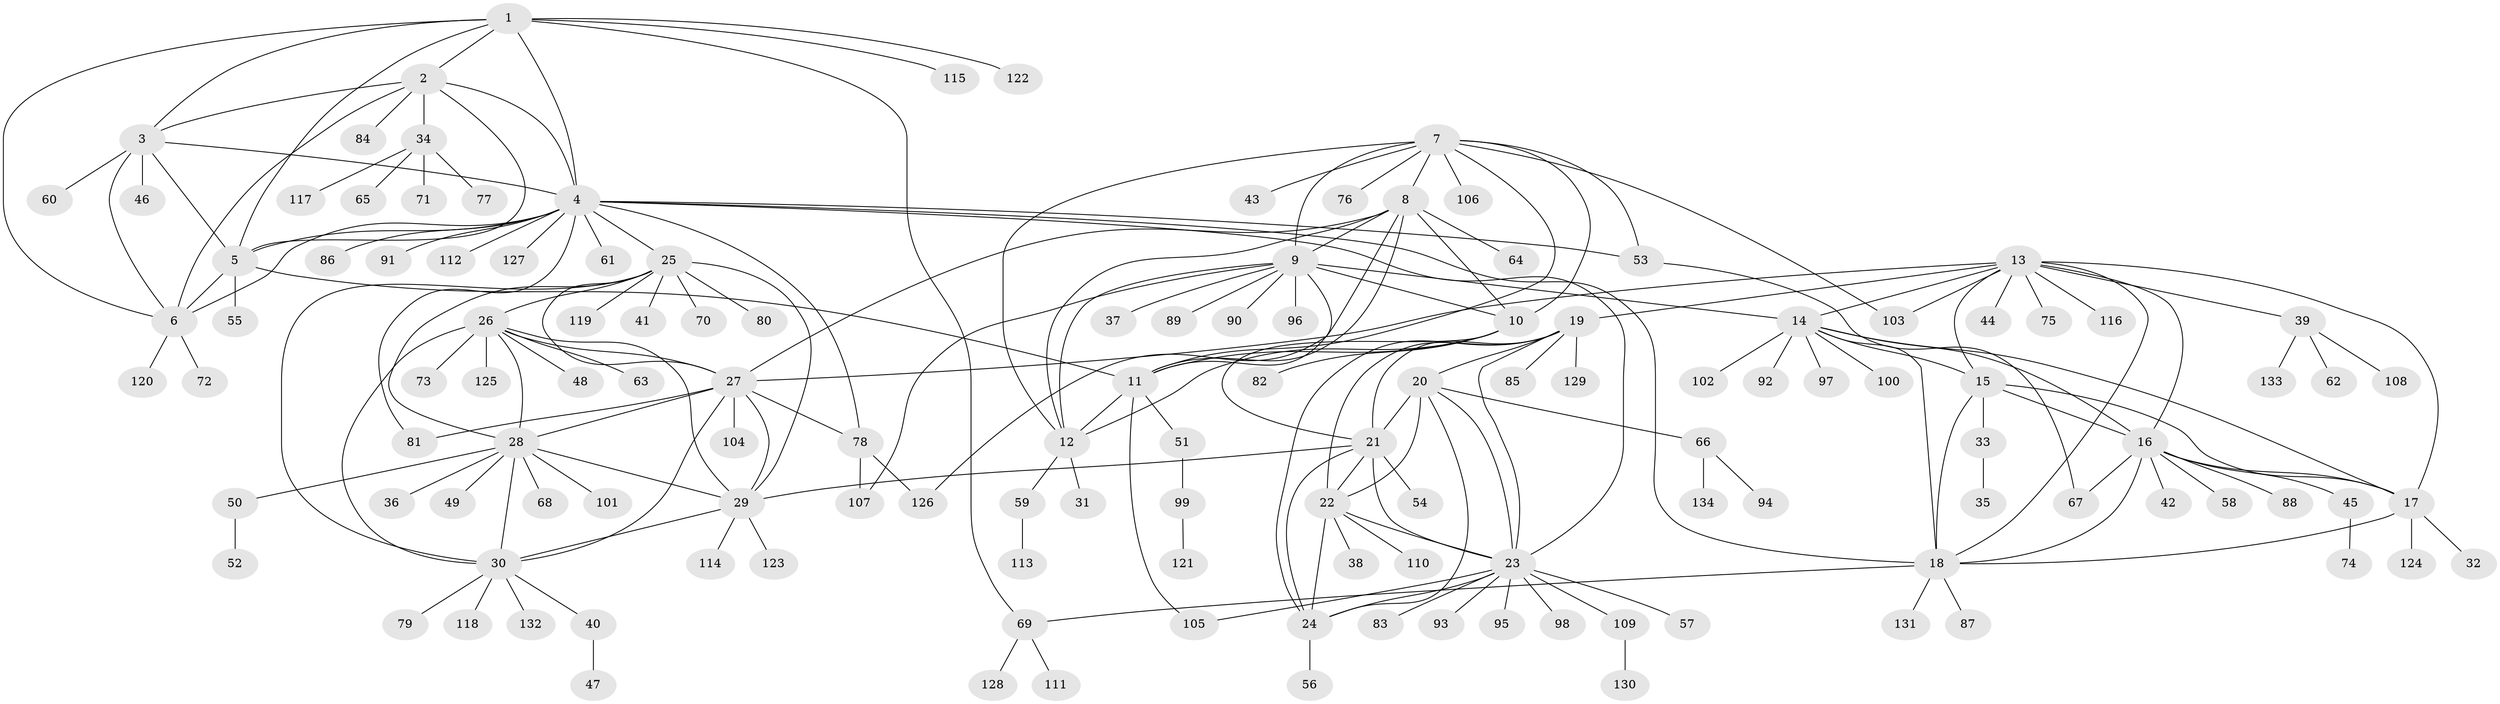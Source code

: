 // Generated by graph-tools (version 1.1) at 2025/26/03/09/25 03:26:38]
// undirected, 134 vertices, 198 edges
graph export_dot {
graph [start="1"]
  node [color=gray90,style=filled];
  1;
  2;
  3;
  4;
  5;
  6;
  7;
  8;
  9;
  10;
  11;
  12;
  13;
  14;
  15;
  16;
  17;
  18;
  19;
  20;
  21;
  22;
  23;
  24;
  25;
  26;
  27;
  28;
  29;
  30;
  31;
  32;
  33;
  34;
  35;
  36;
  37;
  38;
  39;
  40;
  41;
  42;
  43;
  44;
  45;
  46;
  47;
  48;
  49;
  50;
  51;
  52;
  53;
  54;
  55;
  56;
  57;
  58;
  59;
  60;
  61;
  62;
  63;
  64;
  65;
  66;
  67;
  68;
  69;
  70;
  71;
  72;
  73;
  74;
  75;
  76;
  77;
  78;
  79;
  80;
  81;
  82;
  83;
  84;
  85;
  86;
  87;
  88;
  89;
  90;
  91;
  92;
  93;
  94;
  95;
  96;
  97;
  98;
  99;
  100;
  101;
  102;
  103;
  104;
  105;
  106;
  107;
  108;
  109;
  110;
  111;
  112;
  113;
  114;
  115;
  116;
  117;
  118;
  119;
  120;
  121;
  122;
  123;
  124;
  125;
  126;
  127;
  128;
  129;
  130;
  131;
  132;
  133;
  134;
  1 -- 2;
  1 -- 3;
  1 -- 4;
  1 -- 5;
  1 -- 6;
  1 -- 69;
  1 -- 115;
  1 -- 122;
  2 -- 3;
  2 -- 4;
  2 -- 5;
  2 -- 6;
  2 -- 34;
  2 -- 84;
  3 -- 4;
  3 -- 5;
  3 -- 6;
  3 -- 46;
  3 -- 60;
  4 -- 5;
  4 -- 6;
  4 -- 18;
  4 -- 23;
  4 -- 25;
  4 -- 53;
  4 -- 61;
  4 -- 78;
  4 -- 81;
  4 -- 86;
  4 -- 91;
  4 -- 112;
  4 -- 127;
  5 -- 6;
  5 -- 11;
  5 -- 55;
  6 -- 72;
  6 -- 120;
  7 -- 8;
  7 -- 9;
  7 -- 10;
  7 -- 11;
  7 -- 12;
  7 -- 43;
  7 -- 53;
  7 -- 76;
  7 -- 103;
  7 -- 106;
  8 -- 9;
  8 -- 10;
  8 -- 11;
  8 -- 12;
  8 -- 27;
  8 -- 64;
  8 -- 126;
  9 -- 10;
  9 -- 11;
  9 -- 12;
  9 -- 14;
  9 -- 37;
  9 -- 89;
  9 -- 90;
  9 -- 96;
  9 -- 107;
  10 -- 11;
  10 -- 12;
  10 -- 21;
  10 -- 82;
  11 -- 12;
  11 -- 51;
  11 -- 105;
  12 -- 31;
  12 -- 59;
  13 -- 14;
  13 -- 15;
  13 -- 16;
  13 -- 17;
  13 -- 18;
  13 -- 19;
  13 -- 27;
  13 -- 39;
  13 -- 44;
  13 -- 75;
  13 -- 103;
  13 -- 116;
  14 -- 15;
  14 -- 16;
  14 -- 17;
  14 -- 18;
  14 -- 92;
  14 -- 97;
  14 -- 100;
  14 -- 102;
  15 -- 16;
  15 -- 17;
  15 -- 18;
  15 -- 33;
  16 -- 17;
  16 -- 18;
  16 -- 42;
  16 -- 45;
  16 -- 58;
  16 -- 67;
  16 -- 88;
  17 -- 18;
  17 -- 32;
  17 -- 124;
  18 -- 69;
  18 -- 87;
  18 -- 131;
  19 -- 20;
  19 -- 21;
  19 -- 22;
  19 -- 23;
  19 -- 24;
  19 -- 85;
  19 -- 129;
  20 -- 21;
  20 -- 22;
  20 -- 23;
  20 -- 24;
  20 -- 66;
  21 -- 22;
  21 -- 23;
  21 -- 24;
  21 -- 29;
  21 -- 54;
  22 -- 23;
  22 -- 24;
  22 -- 38;
  22 -- 110;
  23 -- 24;
  23 -- 57;
  23 -- 83;
  23 -- 93;
  23 -- 95;
  23 -- 98;
  23 -- 105;
  23 -- 109;
  24 -- 56;
  25 -- 26;
  25 -- 27;
  25 -- 28;
  25 -- 29;
  25 -- 30;
  25 -- 41;
  25 -- 70;
  25 -- 80;
  25 -- 119;
  26 -- 27;
  26 -- 28;
  26 -- 29;
  26 -- 30;
  26 -- 48;
  26 -- 63;
  26 -- 73;
  26 -- 125;
  27 -- 28;
  27 -- 29;
  27 -- 30;
  27 -- 78;
  27 -- 81;
  27 -- 104;
  28 -- 29;
  28 -- 30;
  28 -- 36;
  28 -- 49;
  28 -- 50;
  28 -- 68;
  28 -- 101;
  29 -- 30;
  29 -- 114;
  29 -- 123;
  30 -- 40;
  30 -- 79;
  30 -- 118;
  30 -- 132;
  33 -- 35;
  34 -- 65;
  34 -- 71;
  34 -- 77;
  34 -- 117;
  39 -- 62;
  39 -- 108;
  39 -- 133;
  40 -- 47;
  45 -- 74;
  50 -- 52;
  51 -- 99;
  53 -- 67;
  59 -- 113;
  66 -- 94;
  66 -- 134;
  69 -- 111;
  69 -- 128;
  78 -- 107;
  78 -- 126;
  99 -- 121;
  109 -- 130;
}
